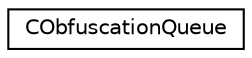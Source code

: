 digraph "Graphical Class Hierarchy"
{
 // LATEX_PDF_SIZE
  edge [fontname="Helvetica",fontsize="10",labelfontname="Helvetica",labelfontsize="10"];
  node [fontname="Helvetica",fontsize="10",shape=record];
  rankdir="LR";
  Node0 [label="CObfuscationQueue",height=0.2,width=0.4,color="black", fillcolor="white", style="filled",URL="$class_c_obfuscation_queue.html",tooltip=" "];
}
